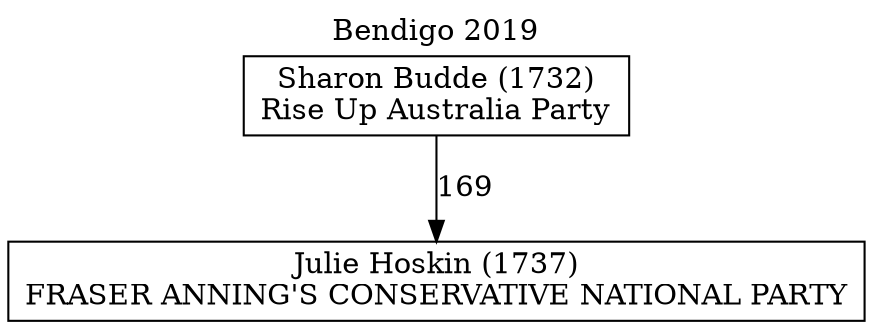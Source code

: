 // House preference flow
digraph "Julie Hoskin (1737)_Bendigo_2019" {
	graph [label="Bendigo 2019" labelloc=t mclimit=10]
	node [shape=box]
	"Julie Hoskin (1737)" [label="Julie Hoskin (1737)
FRASER ANNING'S CONSERVATIVE NATIONAL PARTY"]
	"Sharon Budde (1732)" [label="Sharon Budde (1732)
Rise Up Australia Party"]
	"Sharon Budde (1732)" -> "Julie Hoskin (1737)" [label=169]
}
